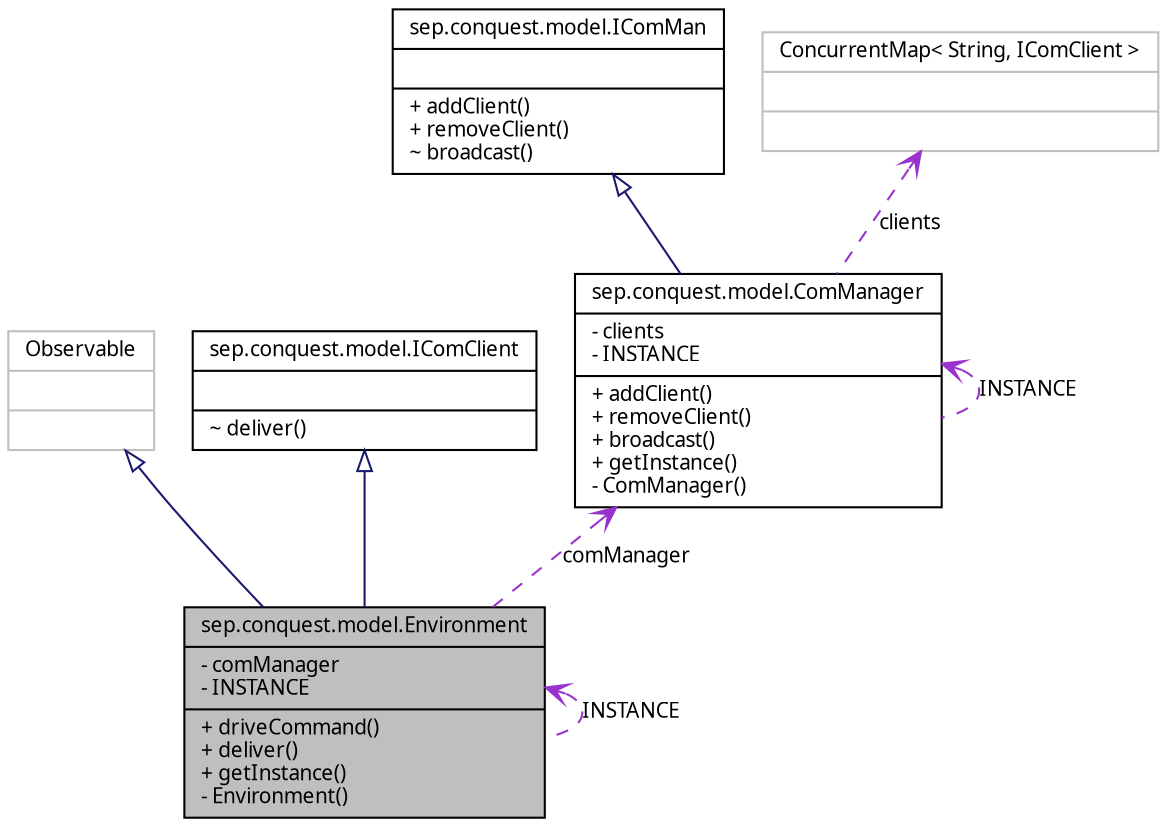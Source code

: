 digraph G
{
  edge [fontname="FreeSans.ttf",fontsize="10",labelfontname="FreeSans.ttf",labelfontsize="10"];
  node [fontname="FreeSans.ttf",fontsize="10",shape=record];
  Node1 [label="{sep.conquest.model.Environment\n|- comManager\l- INSTANCE\l|+ driveCommand()\l+ deliver()\l+ getInstance()\l- Environment()\l}",height=0.2,width=0.4,color="black", fillcolor="grey75", style="filled" fontcolor="black"];
  Node2 -> Node1 [dir=back,color="midnightblue",fontsize="10",style="solid",arrowtail="empty"];
  Node2 [label="{Observable\n||}",height=0.2,width=0.4,color="grey75", fillcolor="white", style="filled"];
  Node3 -> Node1 [dir=back,color="midnightblue",fontsize="10",style="solid",arrowtail="empty"];
  Node3 [label="{sep.conquest.model.IComClient\n||~ deliver()\l}",height=0.2,width=0.4,color="black", fillcolor="white", style="filled",URL="$interfacesep_1_1conquest_1_1model_1_1_i_com_client.html"];
  Node4 -> Node1 [dir=back,color="darkorchid3",fontsize="10",style="dashed",label="comManager",arrowtail="open"];
  Node4 [label="{sep.conquest.model.ComManager\n|- clients\l- INSTANCE\l|+ addClient()\l+ removeClient()\l+ broadcast()\l+ getInstance()\l- ComManager()\l}",height=0.2,width=0.4,color="black", fillcolor="white", style="filled",URL="$classsep_1_1conquest_1_1model_1_1_com_manager.html"];
  Node5 -> Node4 [dir=back,color="midnightblue",fontsize="10",style="solid",arrowtail="empty"];
  Node5 [label="{sep.conquest.model.IComMan\n||+ addClient()\l+ removeClient()\l~ broadcast()\l}",height=0.2,width=0.4,color="black", fillcolor="white", style="filled",URL="$interfacesep_1_1conquest_1_1model_1_1_i_com_man.html"];
  Node4 -> Node4 [dir=back,color="darkorchid3",fontsize="10",style="dashed",label="INSTANCE",arrowtail="open"];
  Node6 -> Node4 [dir=back,color="darkorchid3",fontsize="10",style="dashed",label="clients",arrowtail="open"];
  Node6 [label="{ConcurrentMap\< String, IComClient \>\n||}",height=0.2,width=0.4,color="grey75", fillcolor="white", style="filled"];
  Node1 -> Node1 [dir=back,color="darkorchid3",fontsize="10",style="dashed",label="INSTANCE",arrowtail="open"];
}
